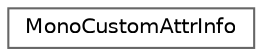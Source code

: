 digraph "Graphical Class Hierarchy"
{
 // LATEX_PDF_SIZE
  bgcolor="transparent";
  edge [fontname=Helvetica,fontsize=10,labelfontname=Helvetica,labelfontsize=10];
  node [fontname=Helvetica,fontsize=10,shape=box,height=0.2,width=0.4];
  rankdir="LR";
  Node0 [label="MonoCustomAttrInfo",height=0.2,width=0.4,color="grey40", fillcolor="white", style="filled",URL="$struct_mono_custom_attr_info.html",tooltip=" "];
}
